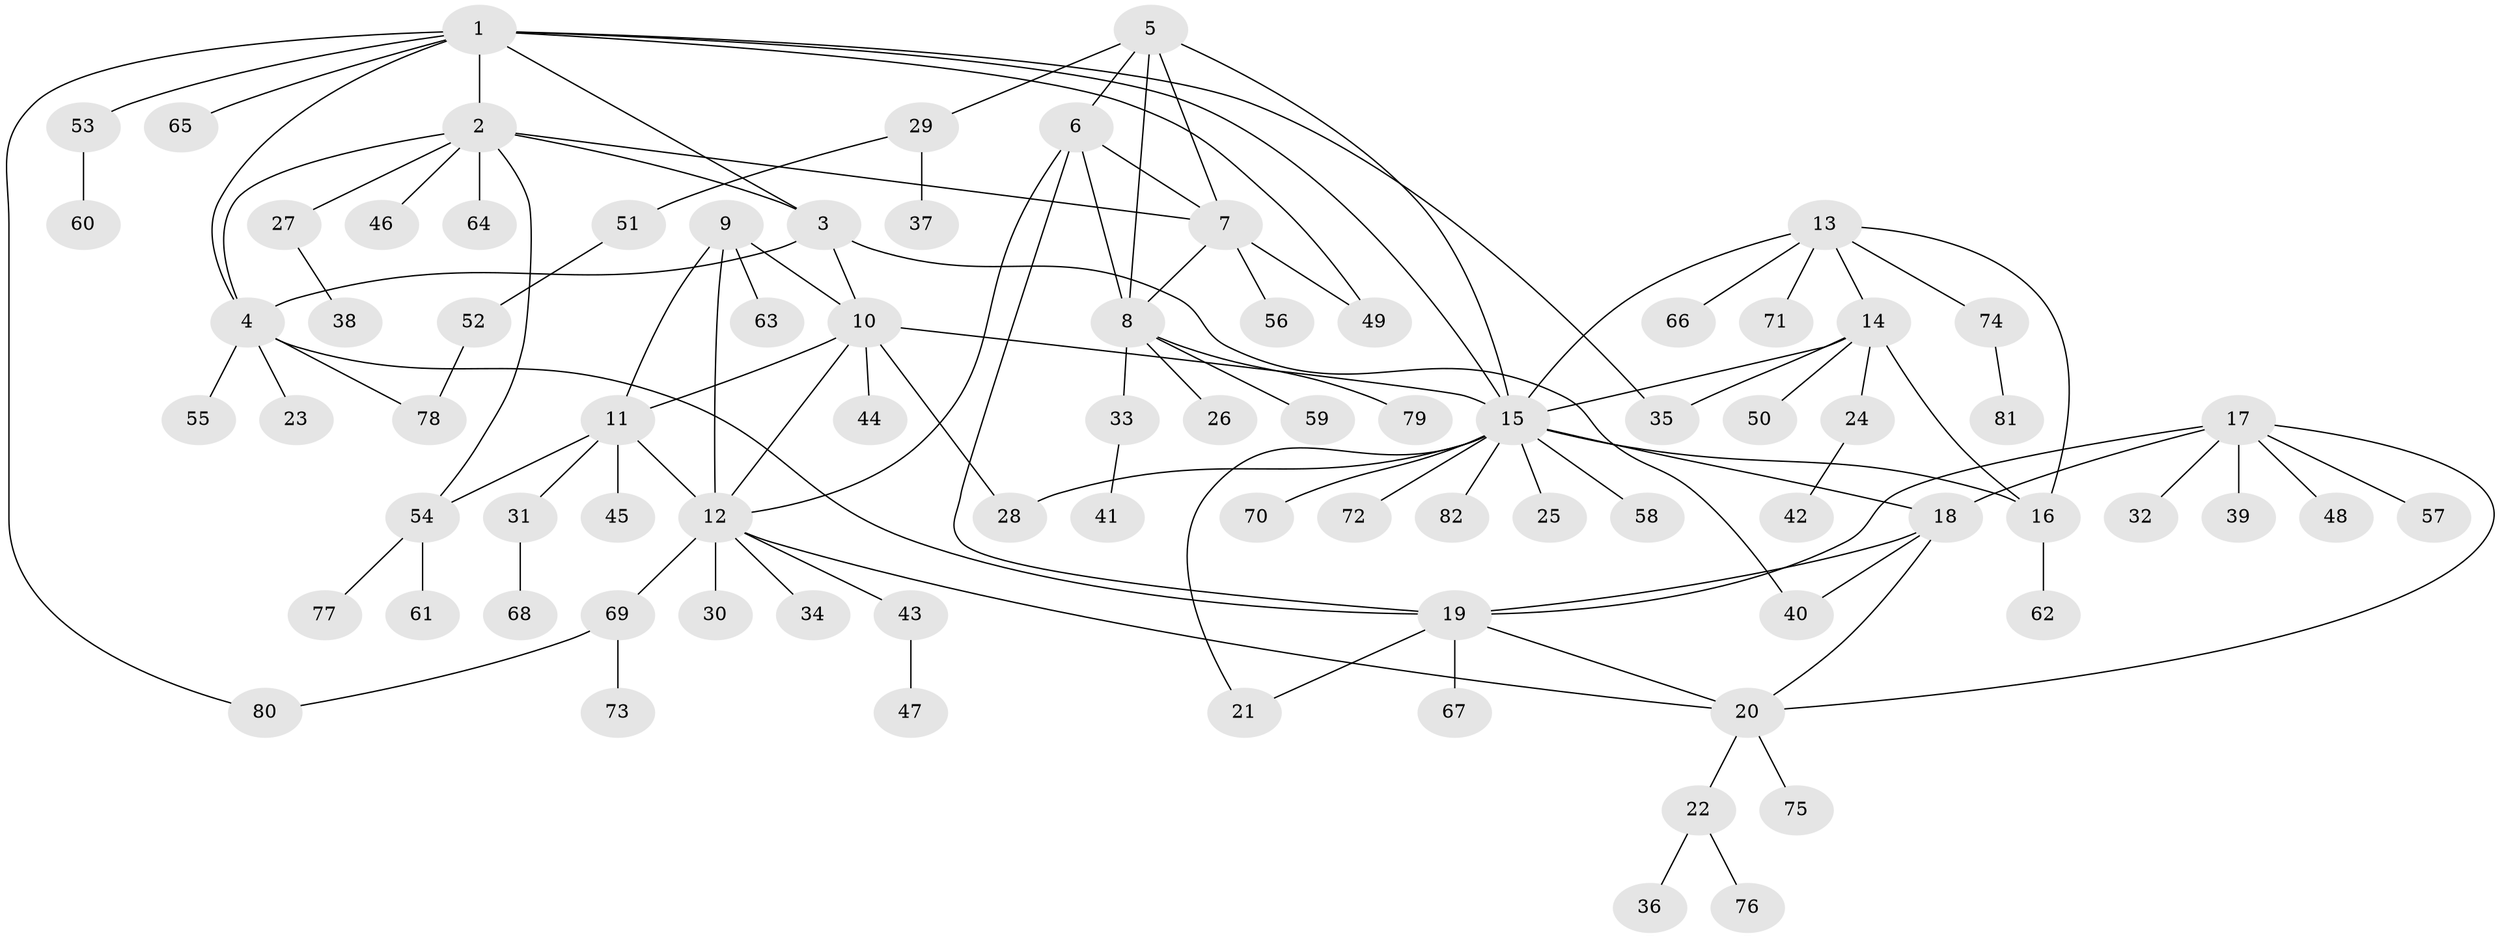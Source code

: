 // Generated by graph-tools (version 1.1) at 2025/11/02/27/25 16:11:34]
// undirected, 82 vertices, 110 edges
graph export_dot {
graph [start="1"]
  node [color=gray90,style=filled];
  1;
  2;
  3;
  4;
  5;
  6;
  7;
  8;
  9;
  10;
  11;
  12;
  13;
  14;
  15;
  16;
  17;
  18;
  19;
  20;
  21;
  22;
  23;
  24;
  25;
  26;
  27;
  28;
  29;
  30;
  31;
  32;
  33;
  34;
  35;
  36;
  37;
  38;
  39;
  40;
  41;
  42;
  43;
  44;
  45;
  46;
  47;
  48;
  49;
  50;
  51;
  52;
  53;
  54;
  55;
  56;
  57;
  58;
  59;
  60;
  61;
  62;
  63;
  64;
  65;
  66;
  67;
  68;
  69;
  70;
  71;
  72;
  73;
  74;
  75;
  76;
  77;
  78;
  79;
  80;
  81;
  82;
  1 -- 2;
  1 -- 3;
  1 -- 4;
  1 -- 15;
  1 -- 35;
  1 -- 49;
  1 -- 53;
  1 -- 65;
  1 -- 80;
  2 -- 3;
  2 -- 4;
  2 -- 7;
  2 -- 27;
  2 -- 46;
  2 -- 54;
  2 -- 64;
  3 -- 4;
  3 -- 10;
  3 -- 40;
  4 -- 19;
  4 -- 23;
  4 -- 55;
  4 -- 78;
  5 -- 6;
  5 -- 7;
  5 -- 8;
  5 -- 15;
  5 -- 29;
  6 -- 7;
  6 -- 8;
  6 -- 12;
  6 -- 19;
  7 -- 8;
  7 -- 49;
  7 -- 56;
  8 -- 26;
  8 -- 33;
  8 -- 59;
  8 -- 79;
  9 -- 10;
  9 -- 11;
  9 -- 12;
  9 -- 63;
  10 -- 11;
  10 -- 12;
  10 -- 15;
  10 -- 28;
  10 -- 44;
  11 -- 12;
  11 -- 31;
  11 -- 45;
  11 -- 54;
  12 -- 20;
  12 -- 30;
  12 -- 34;
  12 -- 43;
  12 -- 69;
  13 -- 14;
  13 -- 15;
  13 -- 16;
  13 -- 66;
  13 -- 71;
  13 -- 74;
  14 -- 15;
  14 -- 16;
  14 -- 24;
  14 -- 35;
  14 -- 50;
  15 -- 16;
  15 -- 18;
  15 -- 21;
  15 -- 25;
  15 -- 28;
  15 -- 58;
  15 -- 70;
  15 -- 72;
  15 -- 82;
  16 -- 62;
  17 -- 18;
  17 -- 19;
  17 -- 20;
  17 -- 32;
  17 -- 39;
  17 -- 48;
  17 -- 57;
  18 -- 19;
  18 -- 20;
  18 -- 40;
  19 -- 20;
  19 -- 21;
  19 -- 67;
  20 -- 22;
  20 -- 75;
  22 -- 36;
  22 -- 76;
  24 -- 42;
  27 -- 38;
  29 -- 37;
  29 -- 51;
  31 -- 68;
  33 -- 41;
  43 -- 47;
  51 -- 52;
  52 -- 78;
  53 -- 60;
  54 -- 61;
  54 -- 77;
  69 -- 73;
  69 -- 80;
  74 -- 81;
}
